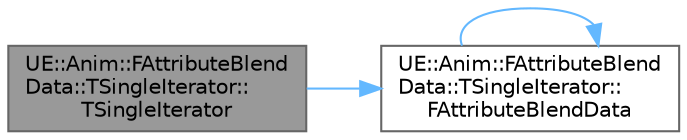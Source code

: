 digraph "UE::Anim::FAttributeBlendData::TSingleIterator::TSingleIterator"
{
 // INTERACTIVE_SVG=YES
 // LATEX_PDF_SIZE
  bgcolor="transparent";
  edge [fontname=Helvetica,fontsize=10,labelfontname=Helvetica,labelfontsize=10];
  node [fontname=Helvetica,fontsize=10,shape=box,height=0.2,width=0.4];
  rankdir="LR";
  Node1 [id="Node000001",label="UE::Anim::FAttributeBlend\lData::TSingleIterator::\lTSingleIterator",height=0.2,width=0.4,color="gray40", fillcolor="grey60", style="filled", fontcolor="black",tooltip=" "];
  Node1 -> Node2 [id="edge1_Node000001_Node000002",color="steelblue1",style="solid",tooltip=" "];
  Node2 [id="Node000002",label="UE::Anim::FAttributeBlend\lData::TSingleIterator::\lFAttributeBlendData",height=0.2,width=0.4,color="grey40", fillcolor="white", style="filled",URL="$d4/d81/structUE_1_1Anim_1_1FAttributeBlendData_1_1TSingleIterator.html#a393c3441e4d2756f66c4e8ce32745d37",tooltip=" "];
  Node2 -> Node2 [id="edge2_Node000002_Node000002",color="steelblue1",style="solid",tooltip=" "];
}
